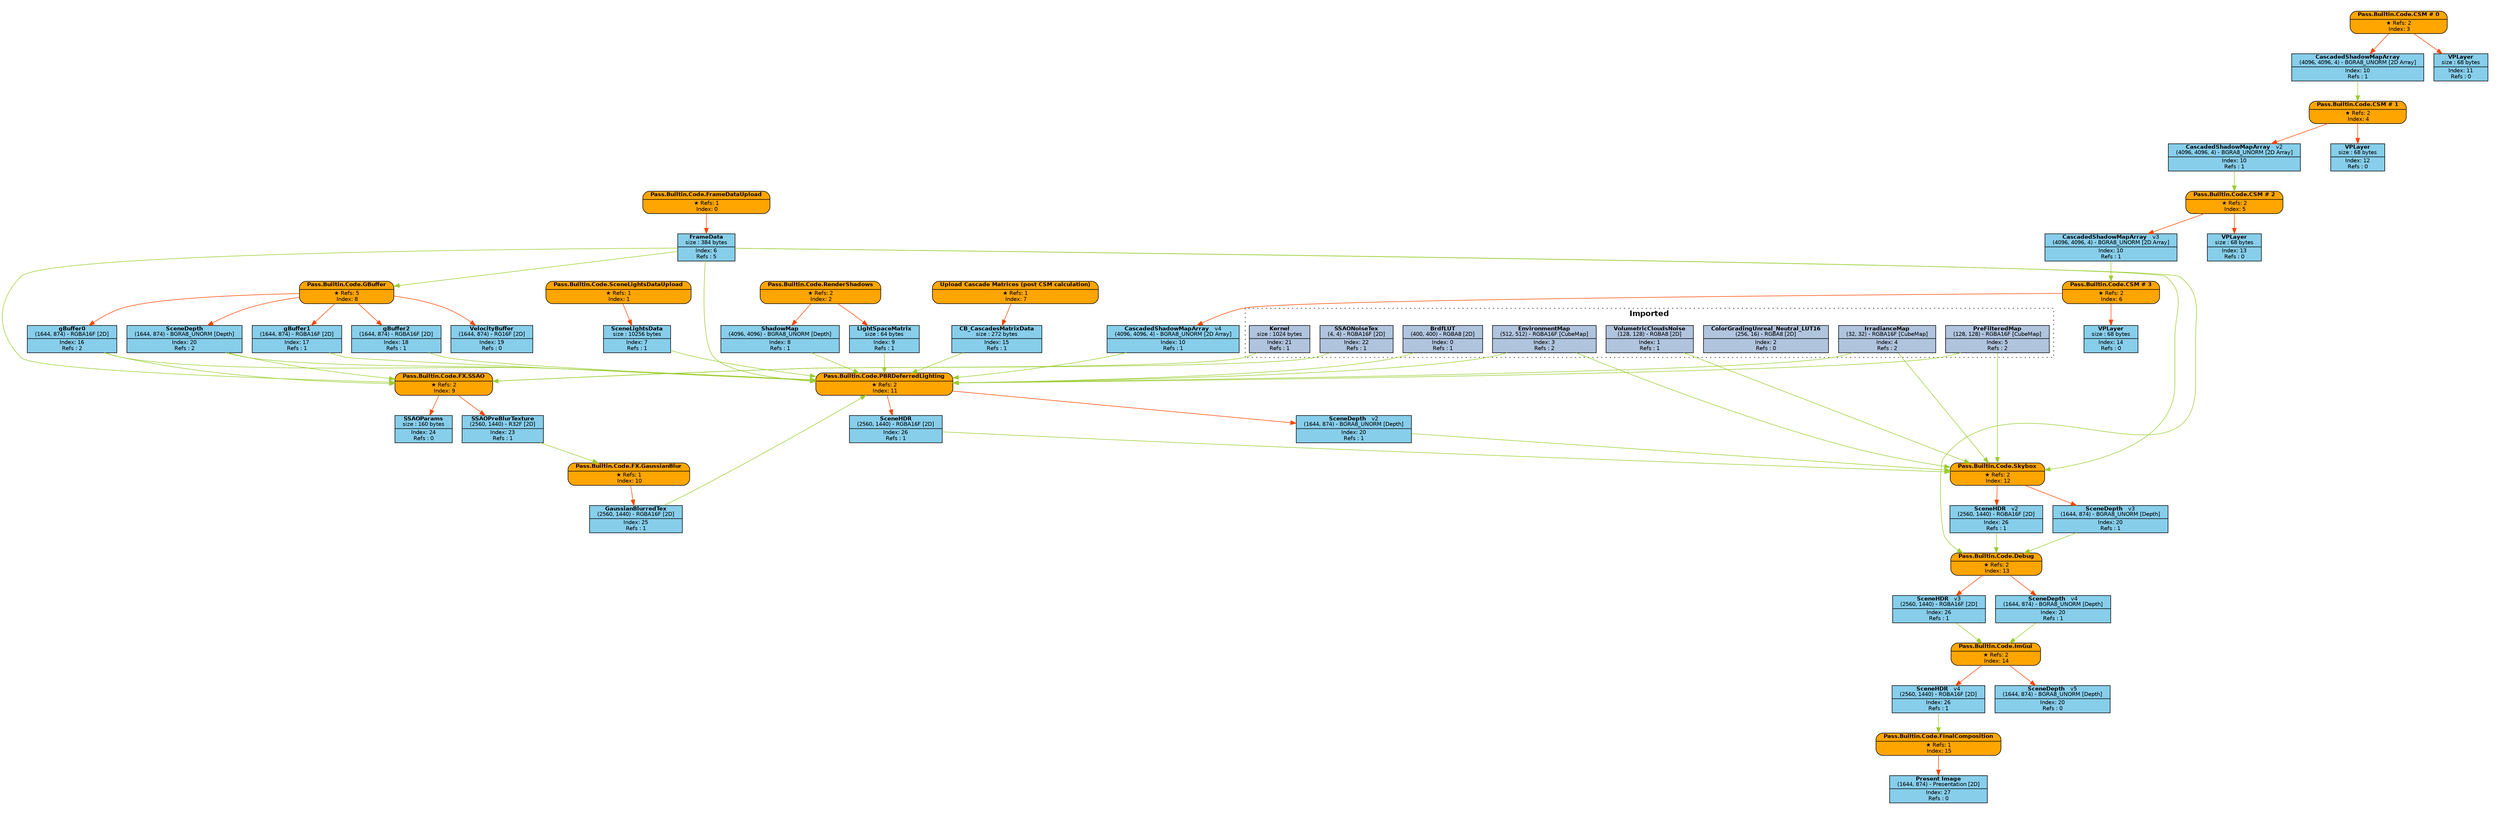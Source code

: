 digraph FrameGraph {
graph [style=invis, rankdir="TB" ordering=out, splines=spline]
node [shape=record, fontname="helvetica", fontsize=10, margin="0.2,0.03"]

P0 [label=<{ {<B>Pass.Builtin.Code.FrameDataUpload</B>} | {&#x2605; Refs: 1<BR/> Index: 0} }> style="rounded,filled", fillcolor=orange]
P1 [label=<{ {<B>Pass.Builtin.Code.SceneLightsDataUpload</B>} | {&#x2605; Refs: 1<BR/> Index: 1} }> style="rounded,filled", fillcolor=orange]
P2 [label=<{ {<B>Pass.Builtin.Code.RenderShadows</B>} | {&#x2605; Refs: 2<BR/> Index: 2} }> style="rounded,filled", fillcolor=orange]
P3 [label=<{ {<B>Pass.Builtin.Code.CSM # 0</B>} | {&#x2605; Refs: 2<BR/> Index: 3} }> style="rounded,filled", fillcolor=orange]
P4 [label=<{ {<B>Pass.Builtin.Code.CSM # 1</B>} | {&#x2605; Refs: 2<BR/> Index: 4} }> style="rounded,filled", fillcolor=orange]
P5 [label=<{ {<B>Pass.Builtin.Code.CSM # 2</B>} | {&#x2605; Refs: 2<BR/> Index: 5} }> style="rounded,filled", fillcolor=orange]
P6 [label=<{ {<B>Pass.Builtin.Code.CSM # 3</B>} | {&#x2605; Refs: 2<BR/> Index: 6} }> style="rounded,filled", fillcolor=orange]
P7 [label=<{ {<B>Upload Cascade Matrices (post CSM calculation)</B>} | {&#x2605; Refs: 1<BR/> Index: 7} }> style="rounded,filled", fillcolor=orange]
P8 [label=<{ {<B>Pass.Builtin.Code.GBuffer</B>} | {&#x2605; Refs: 5<BR/> Index: 8} }> style="rounded,filled", fillcolor=orange]
P9 [label=<{ {<B>Pass.Builtin.Code.FX.SSAO</B>} | {&#x2605; Refs: 2<BR/> Index: 9} }> style="rounded,filled", fillcolor=orange]
P10 [label=<{ {<B>Pass.Builtin.Code.FX.GaussianBlur</B>} | {&#x2605; Refs: 1<BR/> Index: 10} }> style="rounded,filled", fillcolor=orange]
P11 [label=<{ {<B>Pass.Builtin.Code.PBRDeferredLighting</B>} | {&#x2605; Refs: 2<BR/> Index: 11} }> style="rounded,filled", fillcolor=orange]
P12 [label=<{ {<B>Pass.Builtin.Code.Skybox</B>} | {&#x2605; Refs: 2<BR/> Index: 12} }> style="rounded,filled", fillcolor=orange]
P13 [label=<{ {<B>Pass.Builtin.Code.Debug</B>} | {&#x2605; Refs: 2<BR/> Index: 13} }> style="rounded,filled", fillcolor=orange]
P14 [label=<{ {<B>Pass.Builtin.Code.ImGui</B>} | {&#x2605; Refs: 2<BR/> Index: 14} }> style="rounded,filled", fillcolor=orange]
P15 [label=<{ {<B>Pass.Builtin.Code.FinalComposition</B>} | {&#x2605; Refs: 1<BR/> Index: 15} }> style="rounded,filled", fillcolor=orange]

R0_1 [label=<{ {<B>BrdfLUT</B><BR/>(400, 400) - RGBA8 [2D]} | {Index: 0<BR/>Refs : 1} }> style=filled, fillcolor=lightsteelblue]
R1_1 [label=<{ {<B>VolumetricCloudsNoise</B><BR/>(128, 128) - RGBA8 [2D]} | {Index: 1<BR/>Refs : 1} }> style=filled, fillcolor=lightsteelblue]
R2_1 [label=<{ {<B>ColorGradingUnreal_Neutral_LUT16</B><BR/>(256, 16) - RGBA8 [2D]} | {Index: 2<BR/>Refs : 0} }> style=filled, fillcolor=lightsteelblue]
R3_1 [label=<{ {<B>EnvironmentMap</B><BR/>(512, 512) - RGBA16F [CubeMap]} | {Index: 3<BR/>Refs : 2} }> style=filled, fillcolor=lightsteelblue]
R4_1 [label=<{ {<B>IrradianceMap</B><BR/>(32, 32) - RGBA16F [CubeMap]} | {Index: 4<BR/>Refs : 2} }> style=filled, fillcolor=lightsteelblue]
R5_1 [label=<{ {<B>PreFilteredMap</B><BR/>(128, 128) - RGBA16F [CubeMap]} | {Index: 5<BR/>Refs : 2} }> style=filled, fillcolor=lightsteelblue]
R6_1 [label=<{ {<B>FrameData</B><BR/>size : 384 bytes} | {Index: 6<BR/>Refs : 5} }> style=filled, fillcolor=skyblue]
R7_1 [label=<{ {<B>SceneLightsData</B><BR/>size : 10256 bytes} | {Index: 7<BR/>Refs : 1} }> style=filled, fillcolor=skyblue]
R8_1 [label=<{ {<B>ShadowMap</B><BR/>(4096, 4096) - BGRA8_UNORM [Depth]} | {Index: 8<BR/>Refs : 1} }> style=filled, fillcolor=skyblue]
R9_1 [label=<{ {<B>LightSpaceMatrix</B><BR/>size : 64 bytes} | {Index: 9<BR/>Refs : 1} }> style=filled, fillcolor=skyblue]
R10_1 [label=<{ {<B>CascadedShadowMapArray</B><BR/>(4096, 4096, 4) - BGRA8_UNORM [2D Array]} | {Index: 10<BR/>Refs : 1} }> style=filled, fillcolor=skyblue]
R11_1 [label=<{ {<B>VPLayer</B><BR/>size : 68 bytes} | {Index: 11<BR/>Refs : 0} }> style=filled, fillcolor=skyblue]
R12_1 [label=<{ {<B>VPLayer</B><BR/>size : 68 bytes} | {Index: 12<BR/>Refs : 0} }> style=filled, fillcolor=skyblue]
R10_2 [label=<{ {<B>CascadedShadowMapArray</B>   <FONT>v2</FONT><BR/>(4096, 4096, 4) - BGRA8_UNORM [2D Array]} | {Index: 10<BR/>Refs : 1} }> style=filled, fillcolor=skyblue]
R13_1 [label=<{ {<B>VPLayer</B><BR/>size : 68 bytes} | {Index: 13<BR/>Refs : 0} }> style=filled, fillcolor=skyblue]
R10_3 [label=<{ {<B>CascadedShadowMapArray</B>   <FONT>v3</FONT><BR/>(4096, 4096, 4) - BGRA8_UNORM [2D Array]} | {Index: 10<BR/>Refs : 1} }> style=filled, fillcolor=skyblue]
R14_1 [label=<{ {<B>VPLayer</B><BR/>size : 68 bytes} | {Index: 14<BR/>Refs : 0} }> style=filled, fillcolor=skyblue]
R10_4 [label=<{ {<B>CascadedShadowMapArray</B>   <FONT>v4</FONT><BR/>(4096, 4096, 4) - BGRA8_UNORM [2D Array]} | {Index: 10<BR/>Refs : 1} }> style=filled, fillcolor=skyblue]
R15_1 [label=<{ {<B>CB_CascadesMatrixData</B><BR/>size : 272 bytes} | {Index: 15<BR/>Refs : 1} }> style=filled, fillcolor=skyblue]
R16_1 [label=<{ {<B>gBuffer0</B><BR/>(1644, 874) - RGBA16F [2D]} | {Index: 16<BR/>Refs : 2} }> style=filled, fillcolor=skyblue]
R17_1 [label=<{ {<B>gBuffer1</B><BR/>(1644, 874) - RGBA16F [2D]} | {Index: 17<BR/>Refs : 1} }> style=filled, fillcolor=skyblue]
R18_1 [label=<{ {<B>gBuffer2</B><BR/>(1644, 874) - RGBA16F [2D]} | {Index: 18<BR/>Refs : 1} }> style=filled, fillcolor=skyblue]
R19_1 [label=<{ {<B>VelocityBuffer</B><BR/>(1644, 874) - RG16F [2D]} | {Index: 19<BR/>Refs : 0} }> style=filled, fillcolor=skyblue]
R20_1 [label=<{ {<B>SceneDepth</B><BR/>(1644, 874) - BGRA8_UNORM [Depth]} | {Index: 20<BR/>Refs : 2} }> style=filled, fillcolor=skyblue]
R21_1 [label=<{ {<B>Kernel</B><BR/>size : 1024 bytes} | {Index: 21<BR/>Refs : 1} }> style=filled, fillcolor=lightsteelblue]
R22_1 [label=<{ {<B>SSAONoiseTex</B><BR/>(4, 4) - RGBA16F [2D]} | {Index: 22<BR/>Refs : 1} }> style=filled, fillcolor=lightsteelblue]
R23_1 [label=<{ {<B>SSAOPreBlurTexture</B><BR/>(2560, 1440) - R32F [2D]} | {Index: 23<BR/>Refs : 1} }> style=filled, fillcolor=skyblue]
R24_1 [label=<{ {<B>SSAOParams</B><BR/>size : 160 bytes} | {Index: 24<BR/>Refs : 0} }> style=filled, fillcolor=skyblue]
R25_1 [label=<{ {<B>GaussianBlurredTex</B><BR/>(2560, 1440) - RGBA16F [2D]} | {Index: 25<BR/>Refs : 1} }> style=filled, fillcolor=skyblue]
R26_1 [label=<{ {<B>SceneHDR</B><BR/>(2560, 1440) - RGBA16F [2D]} | {Index: 26<BR/>Refs : 1} }> style=filled, fillcolor=skyblue]
R20_2 [label=<{ {<B>SceneDepth</B>   <FONT>v2</FONT><BR/>(1644, 874) - BGRA8_UNORM [Depth]} | {Index: 20<BR/>Refs : 1} }> style=filled, fillcolor=skyblue]
R26_2 [label=<{ {<B>SceneHDR</B>   <FONT>v2</FONT><BR/>(2560, 1440) - RGBA16F [2D]} | {Index: 26<BR/>Refs : 1} }> style=filled, fillcolor=skyblue]
R20_3 [label=<{ {<B>SceneDepth</B>   <FONT>v3</FONT><BR/>(1644, 874) - BGRA8_UNORM [Depth]} | {Index: 20<BR/>Refs : 1} }> style=filled, fillcolor=skyblue]
R26_3 [label=<{ {<B>SceneHDR</B>   <FONT>v3</FONT><BR/>(2560, 1440) - RGBA16F [2D]} | {Index: 26<BR/>Refs : 1} }> style=filled, fillcolor=skyblue]
R20_4 [label=<{ {<B>SceneDepth</B>   <FONT>v4</FONT><BR/>(1644, 874) - BGRA8_UNORM [Depth]} | {Index: 20<BR/>Refs : 1} }> style=filled, fillcolor=skyblue]
R26_4 [label=<{ {<B>SceneHDR</B>   <FONT>v4</FONT><BR/>(2560, 1440) - RGBA16F [2D]} | {Index: 26<BR/>Refs : 1} }> style=filled, fillcolor=skyblue]
R20_5 [label=<{ {<B>SceneDepth</B>   <FONT>v5</FONT><BR/>(1644, 874) - BGRA8_UNORM [Depth]} | {Index: 20<BR/>Refs : 0} }> style=filled, fillcolor=skyblue]
R27_1 [label=<{ {<B>Present Image</B><BR/>(1644, 874) - Presentation [2D]} | {Index: 27<BR/>Refs : 0} }> style=filled, fillcolor=skyblue]

P0 -> { R6_1 } [color=orangered]
P1 -> { R7_1 } [color=orangered]
P2 -> { R8_1 R9_1 } [color=orangered]
P3 -> { R10_1 R11_1 } [color=orangered]
P4 -> { R10_2 R12_1 } [color=orangered]
P5 -> { R10_3 R13_1 } [color=orangered]
P6 -> { R10_4 R14_1 } [color=orangered]
P7 -> { R15_1 } [color=orangered]
P8 -> { R16_1 R17_1 R18_1 R19_1 R20_1 } [color=orangered]
P9 -> { R23_1 R24_1 } [color=orangered]
P10 -> { R25_1 } [color=orangered]
P11 -> { R26_1 R20_2 } [color=orangered]
P12 -> { R26_2 R20_3 } [color=orangered]
P13 -> { R26_3 R20_4 } [color=orangered]
P14 -> { R26_4 R20_5 } [color=orangered]
P15 -> { R27_1 } [color=orangered]

R0_1 -> { P11 } [color=olivedrab3]
R1_1 -> { P12 } [color=olivedrab3]
R2_1 -> { } [color=olivedrab3]
R3_1 -> { P11 P12 } [color=olivedrab3]
R4_1 -> { P11 P12 } [color=olivedrab3]
R5_1 -> { P11 P12 } [color=olivedrab3]
R6_1 -> { P8 P9 P11 P12 P13 } [color=olivedrab3]
R7_1 -> { P11 } [color=olivedrab3]
R8_1 -> { P11 } [color=olivedrab3]
R9_1 -> { P11 } [color=olivedrab3]
R10_1 -> { P4 } [color=olivedrab3]
R11_1 -> { } [color=olivedrab3]
R12_1 -> { } [color=olivedrab3]
R10_2 -> { P5 } [color=olivedrab3]
R13_1 -> { } [color=olivedrab3]
R10_3 -> { P6 } [color=olivedrab3]
R14_1 -> { } [color=olivedrab3]
R10_4 -> { P11 } [color=olivedrab3]
R15_1 -> { P11 } [color=olivedrab3]
R16_1 -> { P9 P11 } [color=olivedrab3]
R17_1 -> { P11 } [color=olivedrab3]
R18_1 -> { P11 } [color=olivedrab3]
R19_1 -> { } [color=olivedrab3]
R20_1 -> { P9 P11 } [color=olivedrab3]
R21_1 -> { P9 } [color=olivedrab3]
R22_1 -> { P9 } [color=olivedrab3]
R23_1 -> { P10 } [color=olivedrab3]
R24_1 -> { } [color=olivedrab3]
R25_1 -> { P11 } [color=olivedrab3]
R26_1 -> { P12 } [color=olivedrab3]
R20_2 -> { P12 } [color=olivedrab3]
R26_2 -> { P13 } [color=olivedrab3]
R20_3 -> { P13 } [color=olivedrab3]
R26_3 -> { P14 } [color=olivedrab3]
R20_4 -> { P14 } [color=olivedrab3]
R26_4 -> { P15 } [color=olivedrab3]
R20_5 -> { } [color=olivedrab3]
R27_1 -> { } [color=olivedrab3]

subgraph cluster_0 {
P0 R6_1 
}
subgraph cluster_1 {
P1 R7_1 
}
subgraph cluster_2 {
P2 R8_1 R9_1 
}
subgraph cluster_3 {
P3 R10_1 R11_1 
}
subgraph cluster_4 {
P4 R12_1 
}
subgraph cluster_5 {
P5 R13_1 
}
subgraph cluster_6 {
P6 R14_1 
}
subgraph cluster_7 {
P7 R15_1 
}
subgraph cluster_8 {
P8 R16_1 R17_1 R18_1 R19_1 R20_1 
}
subgraph cluster_9 {
P9 R23_1 R24_1 
}
subgraph cluster_10 {
P10 R25_1 
}
subgraph cluster_11 {
P11 R26_1 
}
subgraph cluster_12 {
P12 
}
subgraph cluster_13 {
P13 
}
subgraph cluster_14 {
P14 
}
subgraph cluster_15 {
P15 R27_1 
}

subgraph cluster_imported_resources {
graph [style=dotted, fontname="helvetica", label=< <B>Imported</B> >]
R0_1 R1_1 R2_1 R3_1 R4_1 R5_1 R21_1 R22_1 
}

}